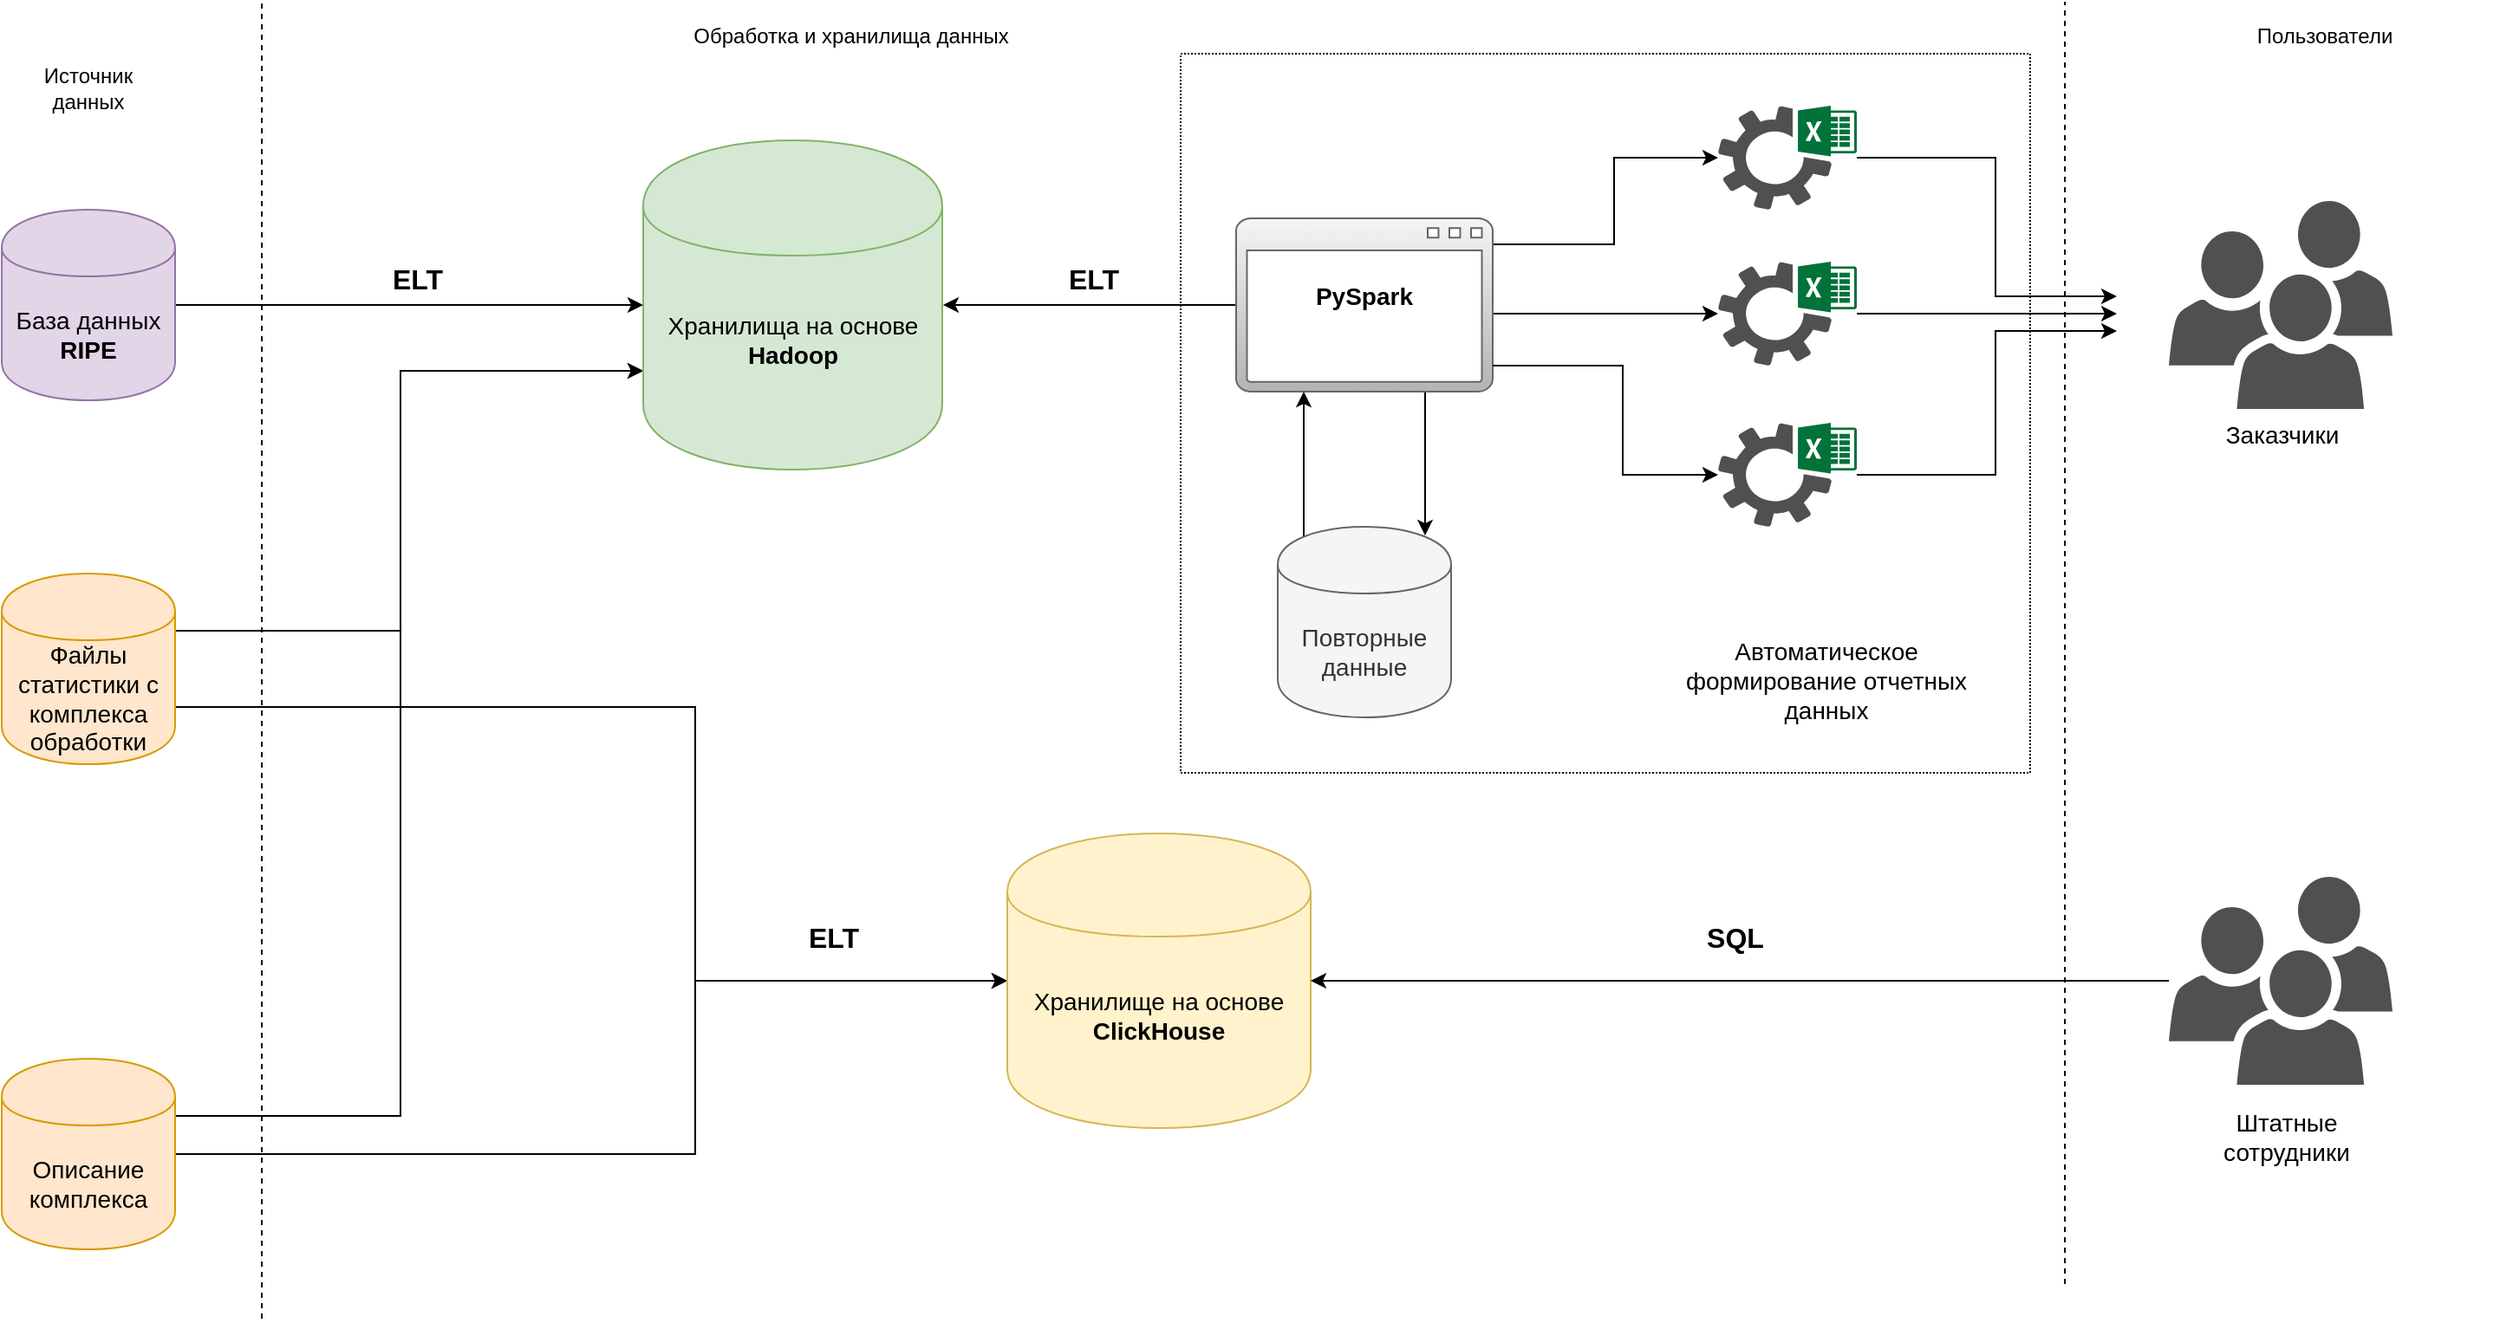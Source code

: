 <mxfile version="13.0.3" type="device"><diagram id="7bLwtvvsjgiuMwgoejVQ" name="Page-1"><mxGraphModel dx="2048" dy="1184" grid="1" gridSize="10" guides="1" tooltips="1" connect="1" arrows="1" fold="1" page="1" pageScale="1" pageWidth="1169" pageHeight="827" math="0" shadow="0"><root><mxCell id="0"/><mxCell id="1" parent="0"/><mxCell id="DH5YVdbycb42LPgOJRVy-82" value="" style="rounded=0;whiteSpace=wrap;html=1;fontSize=14;fillColor=none;dashed=1;dashPattern=1 1;" parent="1" vertex="1"><mxGeometry x="730" y="30" width="490" height="415" as="geometry"/></mxCell><mxCell id="DH5YVdbycb42LPgOJRVy-39" value="" style="edgeStyle=orthogonalEdgeStyle;rounded=0;orthogonalLoop=1;jettySize=auto;html=1;entryX=0;entryY=0.5;entryDx=0;entryDy=0;exitX=1;exitY=0.7;exitDx=0;exitDy=0;" parent="1" source="DH5YVdbycb42LPgOJRVy-22" target="DH5YVdbycb42LPgOJRVy-25" edge="1"><mxGeometry relative="1" as="geometry"><mxPoint x="230" y="345" as="targetPoint"/><Array as="points"><mxPoint x="450" y="407"/><mxPoint x="450" y="565"/></Array></mxGeometry></mxCell><mxCell id="DH5YVdbycb42LPgOJRVy-44" style="edgeStyle=orthogonalEdgeStyle;rounded=0;orthogonalLoop=1;jettySize=auto;html=1;exitX=1;exitY=0.3;exitDx=0;exitDy=0;entryX=0;entryY=0.7;entryDx=0;entryDy=0;" parent="1" source="DH5YVdbycb42LPgOJRVy-22" target="DH5YVdbycb42LPgOJRVy-26" edge="1"><mxGeometry relative="1" as="geometry"><Array as="points"><mxPoint x="280" y="363"/><mxPoint x="280" y="213"/></Array></mxGeometry></mxCell><mxCell id="DH5YVdbycb42LPgOJRVy-22" value="Файлы статистики с комплекса&lt;br&gt;обработки" style="shape=cylinder;whiteSpace=wrap;html=1;boundedLbl=1;backgroundOutline=1;fontSize=14;fillColor=#ffe6cc;strokeColor=#d79b00;" parent="1" vertex="1"><mxGeometry x="50" y="330" width="100" height="110" as="geometry"/></mxCell><mxCell id="DH5YVdbycb42LPgOJRVy-40" style="edgeStyle=orthogonalEdgeStyle;rounded=0;orthogonalLoop=1;jettySize=auto;html=1;exitX=1;exitY=0.5;exitDx=0;exitDy=0;entryX=0;entryY=0.5;entryDx=0;entryDy=0;" parent="1" source="DH5YVdbycb42LPgOJRVy-23" target="DH5YVdbycb42LPgOJRVy-25" edge="1"><mxGeometry relative="1" as="geometry"><Array as="points"><mxPoint x="450" y="665"/><mxPoint x="450" y="565"/></Array></mxGeometry></mxCell><mxCell id="DH5YVdbycb42LPgOJRVy-45" style="edgeStyle=orthogonalEdgeStyle;rounded=0;orthogonalLoop=1;jettySize=auto;html=1;exitX=1;exitY=0.3;exitDx=0;exitDy=0;entryX=0;entryY=0.7;entryDx=0;entryDy=0;" parent="1" source="DH5YVdbycb42LPgOJRVy-23" target="DH5YVdbycb42LPgOJRVy-26" edge="1"><mxGeometry relative="1" as="geometry"><Array as="points"><mxPoint x="280" y="643"/><mxPoint x="280" y="213"/></Array></mxGeometry></mxCell><mxCell id="DH5YVdbycb42LPgOJRVy-23" value="Описание комплекса" style="shape=cylinder;whiteSpace=wrap;html=1;boundedLbl=1;backgroundOutline=1;fontSize=14;fillColor=#ffe6cc;strokeColor=#d79b00;" parent="1" vertex="1"><mxGeometry x="50" y="610" width="100" height="110" as="geometry"/></mxCell><mxCell id="DH5YVdbycb42LPgOJRVy-24" value="" style="endArrow=none;html=1;dashed=1;" parent="1" edge="1"><mxGeometry width="50" height="50" relative="1" as="geometry"><mxPoint x="200" y="760" as="sourcePoint"/><mxPoint x="200" as="targetPoint"/></mxGeometry></mxCell><mxCell id="DH5YVdbycb42LPgOJRVy-25" value="Хранилище на основе &lt;b style=&quot;font-size: 14px;&quot;&gt;ClickHouse&lt;/b&gt;" style="shape=cylinder;whiteSpace=wrap;html=1;boundedLbl=1;backgroundOutline=1;fontSize=14;fillColor=#fff2cc;strokeColor=#d6b656;" parent="1" vertex="1"><mxGeometry x="630" y="480" width="175" height="170" as="geometry"/></mxCell><mxCell id="DH5YVdbycb42LPgOJRVy-26" value="Хранилища на основе &lt;br style=&quot;font-size: 14px;&quot;&gt;&lt;b style=&quot;font-size: 14px;&quot;&gt;Hadoop&lt;/b&gt;" style="shape=cylinder;whiteSpace=wrap;html=1;boundedLbl=1;backgroundOutline=1;fontSize=14;fillColor=#d5e8d4;strokeColor=#82b366;" parent="1" vertex="1"><mxGeometry x="420" y="80" width="172.5" height="190" as="geometry"/></mxCell><mxCell id="DH5YVdbycb42LPgOJRVy-28" value="" style="endArrow=none;html=1;dashed=1;" parent="1" edge="1"><mxGeometry width="50" height="50" relative="1" as="geometry"><mxPoint x="1240" y="740" as="sourcePoint"/><mxPoint x="1240" as="targetPoint"/></mxGeometry></mxCell><mxCell id="DH5YVdbycb42LPgOJRVy-42" style="edgeStyle=orthogonalEdgeStyle;rounded=0;orthogonalLoop=1;jettySize=auto;html=1;exitX=1;exitY=0.5;exitDx=0;exitDy=0;entryX=0;entryY=0.5;entryDx=0;entryDy=0;" parent="1" source="DH5YVdbycb42LPgOJRVy-33" target="DH5YVdbycb42LPgOJRVy-26" edge="1"><mxGeometry relative="1" as="geometry"/></mxCell><mxCell id="DH5YVdbycb42LPgOJRVy-33" value="База данных &lt;b&gt;RIPE&lt;/b&gt;" style="shape=cylinder;whiteSpace=wrap;html=1;boundedLbl=1;backgroundOutline=1;fontSize=14;fillColor=#e1d5e7;strokeColor=#9673a6;" parent="1" vertex="1"><mxGeometry x="50" y="120" width="100" height="110" as="geometry"/></mxCell><mxCell id="DH5YVdbycb42LPgOJRVy-34" value="Источник данных" style="text;html=1;strokeColor=none;fillColor=none;align=center;verticalAlign=middle;whiteSpace=wrap;rounded=0;" parent="1" vertex="1"><mxGeometry x="65" y="30" width="70" height="40" as="geometry"/></mxCell><mxCell id="DH5YVdbycb42LPgOJRVy-35" value="Обработка и хранилища данных" style="text;html=1;strokeColor=none;fillColor=none;align=center;verticalAlign=middle;whiteSpace=wrap;rounded=0;" parent="1" vertex="1"><mxGeometry x="440" y="10" width="200" height="20" as="geometry"/></mxCell><mxCell id="DH5YVdbycb42LPgOJRVy-36" value="Пользователи" style="text;html=1;strokeColor=none;fillColor=none;align=center;verticalAlign=middle;whiteSpace=wrap;rounded=0;" parent="1" vertex="1"><mxGeometry x="1290" y="10" width="200" height="20" as="geometry"/></mxCell><mxCell id="DH5YVdbycb42LPgOJRVy-60" style="edgeStyle=orthogonalEdgeStyle;rounded=0;orthogonalLoop=1;jettySize=auto;html=1;exitX=0.15;exitY=0.05;exitDx=0;exitDy=0;exitPerimeter=0;fontSize=14;" parent="1" source="DH5YVdbycb42LPgOJRVy-50" target="DH5YVdbycb42LPgOJRVy-52" edge="1"><mxGeometry relative="1" as="geometry"><Array as="points"><mxPoint x="801" y="250"/><mxPoint x="801" y="250"/></Array></mxGeometry></mxCell><mxCell id="DH5YVdbycb42LPgOJRVy-50" value="Повторные данные" style="shape=cylinder;whiteSpace=wrap;html=1;boundedLbl=1;backgroundOutline=1;fontSize=14;fillColor=#f5f5f5;strokeColor=#666666;fontColor=#333333;" parent="1" vertex="1"><mxGeometry x="786" y="303" width="100" height="110" as="geometry"/></mxCell><mxCell id="DH5YVdbycb42LPgOJRVy-51" value="&lt;span style=&quot;font-family: monospace ; font-size: 0px&quot;&gt;%3CmxGraphModel%3E%3Croot%3E%3CmxCell%20id%3D%220%22%2F%3E%3CmxCell%20id%3D%221%22%20parent%3D%220%22%2F%3E%3CmxCell%20id%3D%222%22%20value%3D%22%D0%A4%D0%B0%D0%B9%D0%BB%D1%8B%20%D1%81%D1%82%D0%B0%D1%82%D0%B8%D1%81%D1%82%D0%B8%D0%BA%D0%B8%20%D1%81%20%D0%BA%D0%BE%D0%BC%D0%BF%D0%BB%D0%B5%D0%BA%D1%81%D0%B0%26lt%3Bbr%20style%3D%26quot%3Bfont-size%3A%2014px%3B%26quot%3B%26gt%3B%D0%BE%D0%B1%D1%80%D0%B0%D0%B1%D0%BE%D1%82%D0%BA%D0%B8%22%20style%3D%22shape%3Dcylinder%3BwhiteSpace%3Dwrap%3Bhtml%3D1%3BboundedLbl%3D1%3BbackgroundOutline%3D1%3BfontSize%3D14%3B%22%20vertex%3D%221%22%20parent%3D%221%22%3E%3CmxGeometry%20x%3D%2250%22%20y%3D%22440%22%20width%3D%22100%22%20height%3D%22110%22%20as%3D%22geometry%22%2F%3E%3C%2FmxCell%3E%3C%2Froot%3E%3C%2FmxGraphModel%3E&lt;/span&gt;" style="pointerEvents=1;shadow=0;dashed=0;html=1;strokeColor=none;fillColor=#505050;labelPosition=center;verticalLabelPosition=bottom;verticalAlign=top;outlineConnect=0;align=center;shape=mxgraph.office.sites.excel_services;" parent="1" vertex="1"><mxGeometry x="1040" y="243" width="80" height="60" as="geometry"/></mxCell><mxCell id="DH5YVdbycb42LPgOJRVy-62" value="" style="edgeStyle=orthogonalEdgeStyle;rounded=0;orthogonalLoop=1;jettySize=auto;html=1;fontSize=14;" parent="1" source="DH5YVdbycb42LPgOJRVy-52" edge="1"><mxGeometry relative="1" as="geometry"><mxPoint x="871" y="308" as="targetPoint"/><Array as="points"><mxPoint x="871" y="240"/><mxPoint x="871" y="240"/></Array></mxGeometry></mxCell><mxCell id="DH5YVdbycb42LPgOJRVy-64" value="" style="edgeStyle=orthogonalEdgeStyle;rounded=0;orthogonalLoop=1;jettySize=auto;html=1;fontSize=14;" parent="1" source="DH5YVdbycb42LPgOJRVy-52" edge="1"><mxGeometry relative="1" as="geometry"><mxPoint x="593" y="175" as="targetPoint"/></mxGeometry></mxCell><mxCell id="DH5YVdbycb42LPgOJRVy-68" value="" style="edgeStyle=orthogonalEdgeStyle;rounded=0;orthogonalLoop=1;jettySize=auto;html=1;fontSize=14;" parent="1" source="DH5YVdbycb42LPgOJRVy-52" target="DH5YVdbycb42LPgOJRVy-65" edge="1"><mxGeometry relative="1" as="geometry"><mxPoint x="990" y="175" as="targetPoint"/><Array as="points"><mxPoint x="980" y="140"/><mxPoint x="980" y="90"/></Array></mxGeometry></mxCell><mxCell id="DH5YVdbycb42LPgOJRVy-69" value="" style="edgeStyle=orthogonalEdgeStyle;rounded=0;orthogonalLoop=1;jettySize=auto;html=1;fontSize=14;" parent="1" source="DH5YVdbycb42LPgOJRVy-52" target="DH5YVdbycb42LPgOJRVy-66" edge="1"><mxGeometry relative="1" as="geometry"><Array as="points"><mxPoint x="940" y="180"/><mxPoint x="940" y="180"/></Array></mxGeometry></mxCell><mxCell id="DH5YVdbycb42LPgOJRVy-52" value="&lt;div&gt;&lt;br&gt;&lt;/div&gt;" style="pointerEvents=1;shadow=0;dashed=0;html=1;strokeColor=#666666;fillColor=#f5f5f5;labelPosition=center;verticalLabelPosition=bottom;verticalAlign=top;outlineConnect=0;align=left;shape=mxgraph.office.concepts.application_generic;gradientColor=#b3b3b3;" parent="1" vertex="1"><mxGeometry x="762" y="125" width="148" height="100" as="geometry"/></mxCell><mxCell id="DH5YVdbycb42LPgOJRVy-53" value="PySpark" style="text;html=1;strokeColor=none;fillColor=none;align=center;verticalAlign=middle;whiteSpace=wrap;rounded=0;fontSize=14;fontStyle=1" parent="1" vertex="1"><mxGeometry x="801" y="160" width="70" height="20" as="geometry"/></mxCell><mxCell id="DH5YVdbycb42LPgOJRVy-57" value="" style="edgeStyle=orthogonalEdgeStyle;rounded=0;orthogonalLoop=1;jettySize=auto;html=1;fontSize=14;" parent="1" source="DH5YVdbycb42LPgOJRVy-55" target="DH5YVdbycb42LPgOJRVy-25" edge="1"><mxGeometry relative="1" as="geometry"><mxPoint x="721" y="600" as="targetPoint"/></mxGeometry></mxCell><mxCell id="DH5YVdbycb42LPgOJRVy-55" value="" style="pointerEvents=1;shadow=0;dashed=0;html=1;strokeColor=none;fillColor=#505050;labelPosition=center;verticalLabelPosition=bottom;verticalAlign=top;outlineConnect=0;align=center;shape=mxgraph.office.users.users;fontSize=14;" parent="1" vertex="1"><mxGeometry x="1300" y="505" width="129" height="120" as="geometry"/></mxCell><mxCell id="DH5YVdbycb42LPgOJRVy-65" value="&lt;span style=&quot;font-family: monospace ; font-size: 0px&quot;&gt;%3CmxGraphModel%3E%3Croot%3E%3CmxCell%20id%3D%220%22%2F%3E%3CmxCell%20id%3D%221%22%20parent%3D%220%22%2F%3E%3CmxCell%20id%3D%222%22%20value%3D%22%D0%A4%D0%B0%D0%B9%D0%BB%D1%8B%20%D1%81%D1%82%D0%B0%D1%82%D0%B8%D1%81%D1%82%D0%B8%D0%BA%D0%B8%20%D1%81%20%D0%BA%D0%BE%D0%BC%D0%BF%D0%BB%D0%B5%D0%BA%D1%81%D0%B0%26lt%3Bbr%20style%3D%26quot%3Bfont-size%3A%2014px%3B%26quot%3B%26gt%3B%D0%BE%D0%B1%D1%80%D0%B0%D0%B1%D0%BE%D1%82%D0%BA%D0%B8%22%20style%3D%22shape%3Dcylinder%3BwhiteSpace%3Dwrap%3Bhtml%3D1%3BboundedLbl%3D1%3BbackgroundOutline%3D1%3BfontSize%3D14%3B%22%20vertex%3D%221%22%20parent%3D%221%22%3E%3CmxGeometry%20x%3D%2250%22%20y%3D%22440%22%20width%3D%22100%22%20height%3D%22110%22%20as%3D%22geometry%22%2F%3E%3C%2FmxCell%3E%3C%2Froot%3E%3C%2FmxGraphModel%3E&lt;/span&gt;" style="pointerEvents=1;shadow=0;dashed=0;html=1;strokeColor=none;fillColor=#505050;labelPosition=center;verticalLabelPosition=bottom;verticalAlign=top;outlineConnect=0;align=center;shape=mxgraph.office.sites.excel_services;" parent="1" vertex="1"><mxGeometry x="1040" y="60" width="80" height="60" as="geometry"/></mxCell><mxCell id="DH5YVdbycb42LPgOJRVy-75" value="" style="edgeStyle=orthogonalEdgeStyle;rounded=0;orthogonalLoop=1;jettySize=auto;html=1;fontSize=14;" parent="1" source="DH5YVdbycb42LPgOJRVy-66" edge="1"><mxGeometry relative="1" as="geometry"><mxPoint x="1270" y="180" as="targetPoint"/></mxGeometry></mxCell><mxCell id="DH5YVdbycb42LPgOJRVy-66" value="&lt;span style=&quot;font-family: monospace ; font-size: 0px&quot;&gt;%3CmxGraphModel%3E%3Croot%3E%3CmxCell%20id%3D%220%22%2F%3E%3CmxCell%20id%3D%221%22%20parent%3D%220%22%2F%3E%3CmxCell%20id%3D%222%22%20value%3D%22%D0%A4%D0%B0%D0%B9%D0%BB%D1%8B%20%D1%81%D1%82%D0%B0%D1%82%D0%B8%D1%81%D1%82%D0%B8%D0%BA%D0%B8%20%D1%81%20%D0%BA%D0%BE%D0%BC%D0%BF%D0%BB%D0%B5%D0%BA%D1%81%D0%B0%26lt%3Bbr%20style%3D%26quot%3Bfont-size%3A%2014px%3B%26quot%3B%26gt%3B%D0%BE%D0%B1%D1%80%D0%B0%D0%B1%D0%BE%D1%82%D0%BA%D0%B8%22%20style%3D%22shape%3Dcylinder%3BwhiteSpace%3Dwrap%3Bhtml%3D1%3BboundedLbl%3D1%3BbackgroundOutline%3D1%3BfontSize%3D14%3B%22%20vertex%3D%221%22%20parent%3D%221%22%3E%3CmxGeometry%20x%3D%2250%22%20y%3D%22440%22%20width%3D%22100%22%20height%3D%22110%22%20as%3D%22geometry%22%2F%3E%3C%2FmxCell%3E%3C%2Froot%3E%3C%2FmxGraphModel%3E&lt;/span&gt;" style="pointerEvents=1;shadow=0;dashed=0;html=1;strokeColor=none;fillColor=#505050;labelPosition=center;verticalLabelPosition=bottom;verticalAlign=top;outlineConnect=0;align=center;shape=mxgraph.office.sites.excel_services;" parent="1" vertex="1"><mxGeometry x="1040" y="150" width="80" height="60" as="geometry"/></mxCell><mxCell id="DH5YVdbycb42LPgOJRVy-70" value="" style="edgeStyle=orthogonalEdgeStyle;rounded=0;orthogonalLoop=1;jettySize=auto;html=1;fontSize=14;" parent="1" source="DH5YVdbycb42LPgOJRVy-52" target="DH5YVdbycb42LPgOJRVy-51" edge="1"><mxGeometry relative="1" as="geometry"><mxPoint x="920" y="150.059" as="sourcePoint"/><mxPoint x="1000" y="270" as="targetPoint"/><Array as="points"><mxPoint x="985" y="210"/><mxPoint x="985" y="273"/></Array></mxGeometry></mxCell><mxCell id="DH5YVdbycb42LPgOJRVy-72" value="Заказчики" style="pointerEvents=1;shadow=0;dashed=0;html=1;strokeColor=none;fillColor=#505050;labelPosition=center;verticalLabelPosition=bottom;verticalAlign=top;outlineConnect=0;align=center;shape=mxgraph.office.users.users;fontSize=14;" parent="1" vertex="1"><mxGeometry x="1300" y="115" width="129" height="120" as="geometry"/></mxCell><mxCell id="DH5YVdbycb42LPgOJRVy-78" value="" style="edgeStyle=orthogonalEdgeStyle;rounded=0;orthogonalLoop=1;jettySize=auto;html=1;fontSize=14;" parent="1" source="DH5YVdbycb42LPgOJRVy-51" edge="1"><mxGeometry relative="1" as="geometry"><mxPoint x="1140" y="190" as="sourcePoint"/><mxPoint x="1270" y="190" as="targetPoint"/><Array as="points"><mxPoint x="1200" y="273"/><mxPoint x="1200" y="190"/></Array></mxGeometry></mxCell><mxCell id="DH5YVdbycb42LPgOJRVy-81" value="" style="edgeStyle=orthogonalEdgeStyle;rounded=0;orthogonalLoop=1;jettySize=auto;html=1;fontSize=14;" parent="1" source="DH5YVdbycb42LPgOJRVy-65" edge="1"><mxGeometry relative="1" as="geometry"><mxPoint x="1140" y="90" as="sourcePoint"/><mxPoint x="1270" y="170" as="targetPoint"/><Array as="points"><mxPoint x="1200" y="90"/><mxPoint x="1200" y="170"/></Array></mxGeometry></mxCell><mxCell id="DH5YVdbycb42LPgOJRVy-83" value="Автоматическое формирование отчетных данных" style="text;html=1;strokeColor=none;fillColor=none;align=center;verticalAlign=middle;whiteSpace=wrap;rounded=0;dashed=1;dashPattern=1 1;fontSize=14;" parent="1" vertex="1"><mxGeometry x="1010" y="370" width="185" height="43" as="geometry"/></mxCell><mxCell id="DH5YVdbycb42LPgOJRVy-87" value="Штатные сотрудники" style="text;html=1;strokeColor=none;fillColor=none;align=center;verticalAlign=middle;whiteSpace=wrap;rounded=0;dashed=1;dashPattern=1 1;fontSize=14;" parent="1" vertex="1"><mxGeometry x="1320" y="630" width="95.5" height="50" as="geometry"/></mxCell><mxCell id="DH5YVdbycb42LPgOJRVy-90" value="ELT" style="text;html=1;strokeColor=none;fillColor=none;align=center;verticalAlign=middle;whiteSpace=wrap;rounded=0;dashed=1;dashPattern=1 1;fontSize=16;fontStyle=1" parent="1" vertex="1"><mxGeometry x="660" y="150" width="40" height="20" as="geometry"/></mxCell><mxCell id="DH5YVdbycb42LPgOJRVy-93" value="SQL" style="text;html=1;strokeColor=none;fillColor=none;align=center;verticalAlign=middle;whiteSpace=wrap;rounded=0;dashed=1;dashPattern=1 1;fontSize=16;fontStyle=1" parent="1" vertex="1"><mxGeometry x="1030" y="530" width="40" height="20" as="geometry"/></mxCell><mxCell id="DH5YVdbycb42LPgOJRVy-94" value="ELT" style="text;html=1;strokeColor=none;fillColor=none;align=center;verticalAlign=middle;whiteSpace=wrap;rounded=0;dashed=1;dashPattern=1 1;fontSize=16;fontStyle=1" parent="1" vertex="1"><mxGeometry x="510" y="530" width="40" height="20" as="geometry"/></mxCell><mxCell id="DH5YVdbycb42LPgOJRVy-95" value="ELT" style="text;html=1;strokeColor=none;fillColor=none;align=center;verticalAlign=middle;whiteSpace=wrap;rounded=0;dashed=1;dashPattern=1 1;fontSize=16;fontStyle=1" parent="1" vertex="1"><mxGeometry x="270" y="150" width="40" height="20" as="geometry"/></mxCell></root></mxGraphModel></diagram></mxfile>